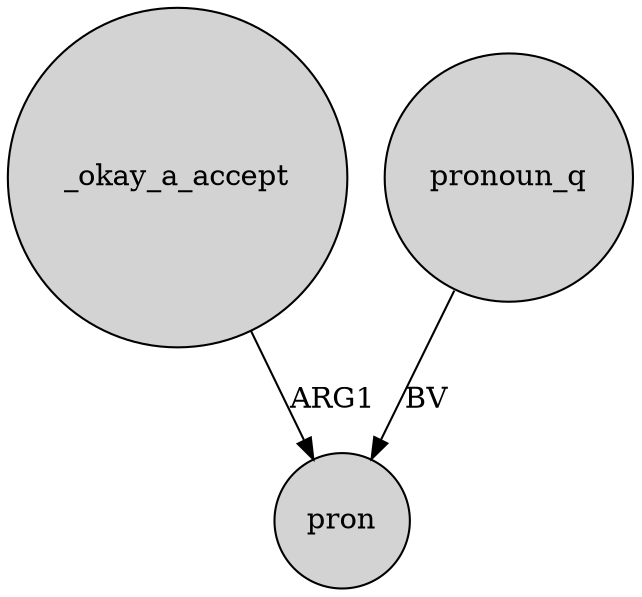 digraph {
	node [shape=circle style=filled]
	_okay_a_accept -> pron [label=ARG1]
	pronoun_q -> pron [label=BV]
}
